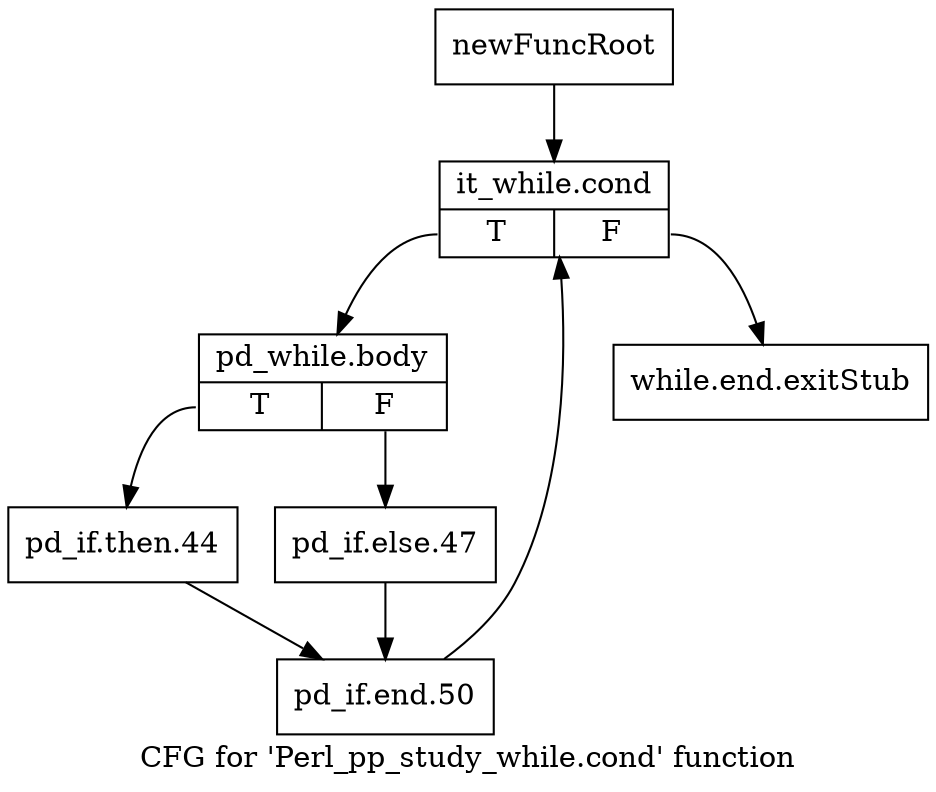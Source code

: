 digraph "CFG for 'Perl_pp_study_while.cond' function" {
	label="CFG for 'Perl_pp_study_while.cond' function";

	Node0x4e2c630 [shape=record,label="{newFuncRoot}"];
	Node0x4e2c630 -> Node0x4e2c6d0;
	Node0x4e2c680 [shape=record,label="{while.end.exitStub}"];
	Node0x4e2c6d0 [shape=record,label="{it_while.cond|{<s0>T|<s1>F}}"];
	Node0x4e2c6d0:s0 -> Node0x4e2c720;
	Node0x4e2c6d0:s1 -> Node0x4e2c680;
	Node0x4e2c720 [shape=record,label="{pd_while.body|{<s0>T|<s1>F}}"];
	Node0x4e2c720:s0 -> Node0x4e2c7c0;
	Node0x4e2c720:s1 -> Node0x4e2c770;
	Node0x4e2c770 [shape=record,label="{pd_if.else.47}"];
	Node0x4e2c770 -> Node0x4e2c810;
	Node0x4e2c7c0 [shape=record,label="{pd_if.then.44}"];
	Node0x4e2c7c0 -> Node0x4e2c810;
	Node0x4e2c810 [shape=record,label="{pd_if.end.50}"];
	Node0x4e2c810 -> Node0x4e2c6d0;
}
